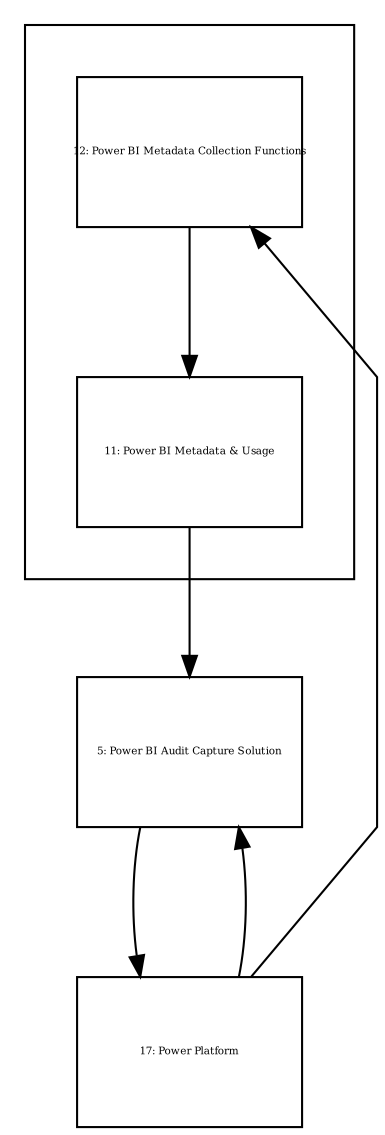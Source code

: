 digraph {
  compound=true
  graph [splines=polyline,rankdir=TB,ranksep=1.0,nodesep=1.0,fontsize=5]
  node [shape=box,fontsize=5]
  edge []

  subgraph cluster_10 {
    margin=25
    11 [width=1.500000,height=1.000000,fixedsize=true,id=11,label="11: Power BI Metadata & Usage"]
    12 [width=1.500000,height=1.000000,fixedsize=true,id=12,label="12: Power BI Metadata Collection Functions"]
  }
  5 [width=1.500000,height=1.000000,fixedsize=true,id=5,label="5: Power BI Audit Capture Solution"]
  17 [width=1.500000,height=1.000000,fixedsize=true,id=17,label="17: Power Platform"]

  12 -> 11 [id=60]
  17 -> 5 [id=40]
  5 -> 17 [id=36]
  11 -> 5 [id=62]
  17 -> 12 [id=58]
}